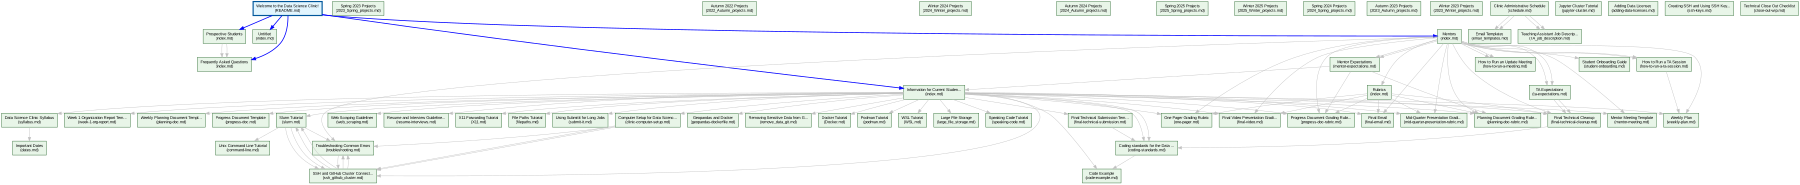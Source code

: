 // Jekyll Site Map
digraph {
	dpi=300 rankdir=TB size="12,16"
	node [fontname=Arial fontsize=10 shape=box style=filled]
	"README.md" [label="Welcome to the Data Science Clinic!
(README.md)" color="#01579b" fillcolor="#e1f5fe" penwidth=3]
	"coding-standards/code-example.md" [label="Code Example
(code-example.md)" color="#1b5e20" fillcolor="#e8f5e8" penwidth=1]
	"coding-standards/coding-standards.md" [label="Coding standards for the Data ...
(coding-standards.md)" color="#1b5e20" fillcolor="#e8f5e8" penwidth=1]
	"faq/index.md" [label="Frequently Asked Questions
(index.md)" color="#1b5e20" fillcolor="#e8f5e8" penwidth=1]
	"projects/index.md" [label="Untitled
(index.md)" color="#1b5e20" fillcolor="#e8f5e8" penwidth=1]
	"projects/past/2023_Spring_projects.md" [label="Spring 2023 Projects
(2023_Spring_projects.md)" color="#1b5e20" fillcolor="#e8f5e8" penwidth=1]
	"projects/past/2022_Autumn_projects.md" [label="Autumn 2022 Projects
(2022_Autumn_projects.md)" color="#1b5e20" fillcolor="#e8f5e8" penwidth=1]
	"projects/past/2024_Winter_projects.md" [label="Winter 2024 Projects
(2024_Winter_projects.md)" color="#1b5e20" fillcolor="#e8f5e8" penwidth=1]
	"projects/past/2024_Autumn_projects.md" [label="Autumn 2024 Projects
(2024_Autumn_projects.md)" color="#1b5e20" fillcolor="#e8f5e8" penwidth=1]
	"projects/past/2025_Spring_projects.md" [label="Spring 2025 Projects
(2025_Spring_projects.md)" color="#1b5e20" fillcolor="#e8f5e8" penwidth=1]
	"projects/past/2025_Winter_projects.md" [label="Winter 2025 Projects
(2025_Winter_projects.md)" color="#1b5e20" fillcolor="#e8f5e8" penwidth=1]
	"projects/past/2024_Spring_projects.md" [label="Spring 2024 Projects
(2024_Spring_projects.md)" color="#1b5e20" fillcolor="#e8f5e8" penwidth=1]
	"projects/past/2023_Autumn_projects.md" [label="Autumn 2023 Projects
(2023_Autumn_projects.md)" color="#1b5e20" fillcolor="#e8f5e8" penwidth=1]
	"projects/past/2023_Winter_projects.md" [label="Winter 2023 Projects
(2023_Winter_projects.md)" color="#1b5e20" fillcolor="#e8f5e8" penwidth=1]
	"admin/schedule.md" [label="Clinic Administrative Schedule
(schedule.md)" color="#1b5e20" fillcolor="#e8f5e8" penwidth=1]
	"admin/email_templates.md" [label="Email Templates
(email_templates.md)" color="#1b5e20" fillcolor="#e8f5e8" penwidth=1]
	"admin/TA_job_description.md" [label="Teaching Assistant Job Descrip...
(TA_job_description.md)" color="#1b5e20" fillcolor="#e8f5e8" penwidth=1]
	"prospective-students/index.md" [label="Prospective Students
(index.md)" color="#1b5e20" fillcolor="#e8f5e8" penwidth=1]
	"syllabus/weekly-plan.md" [label="Weekly Plan
(weekly-plan.md)" color="#1b5e20" fillcolor="#e8f5e8" penwidth=1]
	"syllabus/dates.md" [label="Important Dates
(dates.md)" color="#1b5e20" fillcolor="#e8f5e8" penwidth=1]
	"syllabus/syllabus.md" [label="Data Science Clinic Syllabus
(syllabus.md)" color="#1b5e20" fillcolor="#e8f5e8" penwidth=1]
	"students/index.md" [label="Information for Current Studen...
(index.md)" color="#1b5e20" fillcolor="#e8f5e8" penwidth=1]
	"rubrics/planning-doc-rubric.md" [label="Planning Document Grading Rubr...
(planning-doc-rubric.md)" color="#1b5e20" fillcolor="#e8f5e8" penwidth=1]
	"rubrics/one-pager.md" [label="One Pager Grading Rubric
(one-pager.md)" color="#1b5e20" fillcolor="#e8f5e8" penwidth=1]
	"rubrics/final-video.md" [label="Final Video Presentation Gradi...
(final-video.md)" color="#1b5e20" fillcolor="#e8f5e8" penwidth=1]
	"rubrics/index.md" [label="Rubrics
(index.md)" color="#1b5e20" fillcolor="#e8f5e8" penwidth=1]
	"rubrics/progress-doc-rubric.md" [label="Progress Document Grading Rubr...
(progress-doc-rubric.md)" color="#1b5e20" fillcolor="#e8f5e8" penwidth=1]
	"rubrics/final-email.md" [label="Final Email
(final-email.md)" color="#1b5e20" fillcolor="#e8f5e8" penwidth=1]
	"rubrics/final-technical-cleanup.md" [label="Final Technical Cleanup
(final-technical-cleanup.md)" color="#1b5e20" fillcolor="#e8f5e8" penwidth=1]
	"rubrics/mid-quarter-presentation-rubric.md" [label="Mid-Quarter Presentation Gradi...
(mid-quarter-presentation-rubric.md)" color="#1b5e20" fillcolor="#e8f5e8" penwidth=1]
	"mentor-ta/mentor-expectations.md" [label="Mentor Expectations
(mentor-expectations.md)" color="#1b5e20" fillcolor="#e8f5e8" penwidth=1]
	"mentor-ta/how-to-run-a-ta-session.md" [label="How to Run a TA Session
(how-to-run-a-ta-session.md)" color="#1b5e20" fillcolor="#e8f5e8" penwidth=1]
	"mentor-ta/index.md" [label="Mentors
(index.md)" color="#1b5e20" fillcolor="#e8f5e8" penwidth=1]
	// mentor-ta/mentor-ta-info.md removed; content merged into mentor-ta/index.md
	"mentor-ta/ta-expectations.md" [label="TA Expectations
(ta-expectations.md)" color="#1b5e20" fillcolor="#e8f5e8" penwidth=1]
	"mentor-ta/how-to-run-a-meeting.md" [label="How to Run an Update Meeting
(how-to-run-a-meeting.md)" color="#1b5e20" fillcolor="#e8f5e8" penwidth=1]
	"templates/week-1-org-report.md" [label="Week 1 Organization Report Tem...
(week-1-org-report.md)" color="#1b5e20" fillcolor="#e8f5e8" penwidth=1]
	"templates/mentor-meeting.md" [label="Mentor Meeting Template
(mentor-meeting.md)" color="#1b5e20" fillcolor="#e8f5e8" penwidth=1]
	"templates/planning-doc.md" [label="Weekly Planning Document Templ...
(planning-doc.md)" color="#1b5e20" fillcolor="#e8f5e8" penwidth=1]
	"templates/progress-doc.md" [label="Progress Document Template
(progress-doc.md)" color="#1b5e20" fillcolor="#e8f5e8" penwidth=1]
	"templates/final-technical-submission.md" [label="Final Technical Submission Tem...
(final-technical-submission.md)" color="#1b5e20" fillcolor="#e8f5e8" penwidth=1]
	"tutorials/web_scraping.md" [label="Web Scraping Guidelines
(web_scraping.md)" color="#1b5e20" fillcolor="#e8f5e8" penwidth=1]
	"tutorials/jupyter-cluster.md" [label="Jupyter Cluster Tutorial
(jupyter-cluster.md)" color="#1b5e20" fillcolor="#e8f5e8" penwidth=1]
	"tutorials/resume-interviews.md" [label="Resume and Interview Guideline...
(resume-interviews.md)" color="#1b5e20" fillcolor="#e8f5e8" penwidth=1]
	"tutorials/troubleshooting.md" [label="Troubleshooting Common Errors
(troubleshooting.md)" color="#1b5e20" fillcolor="#e8f5e8" penwidth=1]
	"tutorials/X11.md" [label="X11 Forwarding Tutorial
(X11.md)" color="#1b5e20" fillcolor="#e8f5e8" penwidth=1]
	"tutorials/filepaths.md" [label="File Paths Tutorial
(filepaths.md)" color="#1b5e20" fillcolor="#e8f5e8" penwidth=1]
	"tutorials/submit-it.md" [label="Using Submitit for Long Jobs
(submit-it.md)" color="#1b5e20" fillcolor="#e8f5e8" penwidth=1]
	"tutorials/slurm.md" [label="Slurm Tutorial
(slurm.md)" color="#1b5e20" fillcolor="#e8f5e8" penwidth=1]
	"tutorials/command-line.md" [label="Unix Command Line Tutorial
(command-line.md)" color="#1b5e20" fillcolor="#e8f5e8" penwidth=1]
	"tutorials/clinic-computer-setup.md" [label="Computer Setup for Data Scienc...
(clinic-computer-setup.md)" color="#1b5e20" fillcolor="#e8f5e8" penwidth=1]
	"tutorials/geopandas-dockerfile.md" [label="Geopandas and Docker
(geopandas-dockerfile.md)" color="#1b5e20" fillcolor="#e8f5e8" penwidth=1]
	"tutorials/remove_data_git.md" [label="Removing Sensitive Data from G...
(remove_data_git.md)" color="#1b5e20" fillcolor="#e8f5e8" penwidth=1]
	"tutorials/ssh_github_cluster.md" [label="SSH and GitHub Cluster Connect...
(ssh_github_cluster.md)" color="#1b5e20" fillcolor="#e8f5e8" penwidth=1]
	"tutorials/student-onboarding.md" [label="Student Onboarding Guide
(student-onboarding.md)" color="#1b5e20" fillcolor="#e8f5e8" penwidth=1]
	"tutorials/Docker.md" [label="Docker Tutorial
(Docker.md)" color="#1b5e20" fillcolor="#e8f5e8" penwidth=1]
	"tutorials/adding-data-licenses.md" [label="Adding Data Licenses
(adding-data-licenses.md)" color="#1b5e20" fillcolor="#e8f5e8" penwidth=1]
	"tutorials/podman.md" [label="Podman Tutorial
(podman.md)" color="#1b5e20" fillcolor="#e8f5e8" penwidth=1]
	"tutorials/WSL.md" [label="WSL Tutorial
(WSL.md)" color="#1b5e20" fillcolor="#e8f5e8" penwidth=1]
	"tutorials/ssh-keys.md" [label="Creating SSH and Using SSH Key...
(ssh-keys.md)" color="#1b5e20" fillcolor="#e8f5e8" penwidth=1]
	"tutorials/large_file_storage.md" [label="Large File Storage
(large_file_storage.md)" color="#1b5e20" fillcolor="#e8f5e8" penwidth=1]
	"tutorials/speaking-code.md" [label="Speaking Code Tutorial
(speaking-code.md)" color="#1b5e20" fillcolor="#e8f5e8" penwidth=1]
	"tutorials/close-out-wip.md" [label="Technical Close Out Checklist
(close-out-wip.md)" color="#1b5e20" fillcolor="#e8f5e8" penwidth=1]
	"README.md" -> "prospective-students/index.md" [color=blue penwidth=2]
	"README.md" -> "students/index.md" [color=blue penwidth=2]
	"README.md" -> "mentor-ta/index.md" [color=blue penwidth=2]
	"README.md" -> "projects/index.md" [color=blue penwidth=2]
	"README.md" -> "faq/index.md" [color=blue penwidth=2]
	"coding-standards/coding-standards.md" -> "coding-standards/code-example.md" [color=gray penwidth=1]
	"admin/schedule.md" -> "admin/email_templates.md" [color=gray penwidth=1]
	"admin/schedule.md" -> "admin/TA_job_description.md" [color=gray penwidth=1]
	"admin/schedule.md" -> "admin/TA_job_description.md" [color=gray penwidth=1]
	"admin/schedule.md" -> "admin/email_templates.md" [color=gray penwidth=1]
	"prospective-students/index.md" -> "faq/index.md" [color=gray penwidth=1]
	"prospective-students/index.md" -> "faq/index.md" [color=gray penwidth=1]
	"syllabus/syllabus.md" -> "syllabus/dates.md" [color=gray penwidth=1]
	"students/index.md" -> "syllabus/syllabus.md" [color=gray penwidth=1]
	"students/index.md" -> "syllabus/weekly-plan.md" [color=gray penwidth=1]
	"students/index.md" -> "templates/planning-doc.md" [color=gray penwidth=1]
	"students/index.md" -> "rubrics/planning-doc-rubric.md" [color=gray penwidth=1]
	"students/index.md" -> "templates/progress-doc.md" [color=gray penwidth=1]
	"students/index.md" -> "rubrics/progress-doc-rubric.md" [color=gray penwidth=1]
	"students/index.md" -> "templates/week-1-org-report.md" [color=gray penwidth=1]
	"students/index.md" -> "templates/mentor-meeting.md" [color=gray penwidth=1]
	"students/index.md" -> "rubrics/mid-quarter-presentation-rubric.md" [color=gray penwidth=1]
	"students/index.md" -> "coding-standards/coding-standards.md" [color=gray penwidth=1]
	"students/index.md" -> "templates/final-technical-submission.md" [color=gray penwidth=1]
	"students/index.md" -> "rubrics/final-technical-cleanup.md" [color=gray penwidth=1]
	"students/index.md" -> "rubrics/one-pager.md" [color=gray penwidth=1]
	"students/index.md" -> "rubrics/final-video.md" [color=gray penwidth=1]
	"students/index.md" -> "rubrics/final-email.md" [color=gray penwidth=1]
	"students/index.md" -> "coding-standards/coding-standards.md" [color=gray penwidth=1]
	"students/index.md" -> "tutorials/clinic-computer-setup.md" [color=gray penwidth=1]
	"students/index.md" -> "tutorials/ssh_github_cluster.md" [color=gray penwidth=1]
	"students/index.md" -> "tutorials/slurm.md" [color=gray penwidth=1]
	"students/index.md" -> "tutorials/submit-it.md" [color=gray penwidth=1]
	"students/index.md" -> "coding-standards/code-example.md" [color=gray penwidth=1]
	"students/index.md" -> "tutorials/Docker.md" [color=gray penwidth=1]
	"students/index.md" -> "tutorials/filepaths.md" [color=gray penwidth=1]
	"students/index.md" -> "tutorials/geopandas-dockerfile.md" [color=gray penwidth=1]
	"students/index.md" -> "tutorials/podman.md" [color=gray penwidth=1]
	"students/index.md" -> "tutorials/speaking-code.md" [color=gray penwidth=1]
	"students/index.md" -> "tutorials/WSL.md" [color=gray penwidth=1]
	"students/index.md" -> "tutorials/web_scraping.md" [color=gray penwidth=1]
	"students/index.md" -> "tutorials/X11.md" [color=gray penwidth=1]
	"students/index.md" -> "tutorials/resume-interviews.md" [color=gray penwidth=1]
	"students/index.md" -> "tutorials/remove_data_git.md" [color=gray penwidth=1]
	"students/index.md" -> "tutorials/large_file_storage.md" [color=gray penwidth=1]
	"rubrics/index.md" -> "rubrics/planning-doc-rubric.md" [color=gray penwidth=1]
	"rubrics/index.md" -> "rubrics/progress-doc-rubric.md" [color=gray penwidth=1]
	"rubrics/index.md" -> "rubrics/mid-quarter-presentation-rubric.md" [color=gray penwidth=1]
	"rubrics/index.md" -> "rubrics/one-pager.md" [color=gray penwidth=1]
	"rubrics/index.md" -> "rubrics/final-video.md" [color=gray penwidth=1]
	"rubrics/index.md" -> "rubrics/final-email.md" [color=gray penwidth=1]
	"rubrics/index.md" -> "rubrics/final-technical-cleanup.md" [color=gray penwidth=1]
	"rubrics/final-technical-cleanup.md" -> "coding-standards/coding-standards.md" [color=gray penwidth=1]
	"mentor-ta/mentor-expectations.md" -> "rubrics/planning-doc-rubric.md" [color=gray penwidth=1]
	"mentor-ta/mentor-expectations.md" -> "rubrics/progress-doc-rubric.md" [color=gray penwidth=1]
	"mentor-ta/mentor-expectations.md" -> "students/index.md" [color=gray penwidth=1]
	"mentor-ta/how-to-run-a-ta-session.md" -> "syllabus/weekly-plan.md" [color=gray penwidth=1]
	// index.md no longer links to mentor-ta-info.md
	"mentor-ta/index.md" -> "mentor-ta/how-to-run-a-meeting.md" [color=gray penwidth=1]
	"mentor-ta/index.md" -> "mentor-ta/how-to-run-a-ta-session.md" [color=gray penwidth=1]
	"mentor-ta/index.md" -> "mentor-ta/mentor-expectations.md" [color=gray penwidth=1]
	"mentor-ta/index.md" -> "mentor-ta/ta-expectations.md" [color=gray penwidth=1]
	"mentor-ta/index.md" -> "rubrics/index.md" [color=gray penwidth=1]
	"mentor-ta/index.md" -> "templates/mentor-meeting.md" [color=gray penwidth=1]
	"mentor-ta/index.md" -> "tutorials/student-onboarding.md" [color=gray penwidth=1]
	"mentor-ta/index.md" -> "tutorials/troubleshooting.md" [color=gray penwidth=1]
	"mentor-ta/index.md" -> "mentor-ta/mentor-expectations.md" [color=gray penwidth=1]
	"mentor-ta/index.md" -> "mentor-ta/ta-expectations.md" [color=gray penwidth=1]
	"mentor-ta/index.md" -> "syllabus/weekly-plan.md" [color=gray penwidth=1]
	"mentor-ta/index.md" -> "mentor-ta/how-to-run-a-meeting.md" [color=gray penwidth=1]
	"mentor-ta/index.md" -> "mentor-ta/how-to-run-a-ta-session.md" [color=gray penwidth=1]
	"mentor-ta/index.md" -> "rubrics/progress-doc-rubric.md" [color=gray penwidth=1]
	"mentor-ta/index.md" -> "rubrics/planning-doc-rubric.md" [color=gray penwidth=1]
	"mentor-ta/index.md" -> "rubrics/final-email.md" [color=gray penwidth=1]
	"mentor-ta/index.md" -> "rubrics/mid-quarter-presentation-rubric.md" [color=gray penwidth=1]
	"mentor-ta/index.md" -> "rubrics/final-video.md" [color=gray penwidth=1]
	"mentor-ta/index.md" -> "rubrics/one-pager.md" [color=gray penwidth=1]
	"mentor-ta/index.md" -> "rubrics/final-technical-cleanup.md" [color=gray penwidth=1]
	"mentor-ta/ta-expectations.md" -> "rubrics/final-technical-cleanup.md" [color=gray penwidth=1]
	"mentor-ta/ta-expectations.md" -> "rubrics/final-technical-cleanup.md" [color=gray penwidth=1]
	"templates/final-technical-submission.md" -> "coding-standards/coding-standards.md" [color=gray penwidth=1]
	"tutorials/troubleshooting.md" -> "tutorials/ssh_github_cluster.md" [color=gray penwidth=1]
	"tutorials/slurm.md" -> "tutorials/command-line.md" [color=gray penwidth=1]
	"tutorials/slurm.md" -> "tutorials/ssh_github_cluster.md" [color=gray penwidth=1]
	"tutorials/slurm.md" -> "tutorials/ssh_github_cluster.md" [color=gray penwidth=1]
	"tutorials/slurm.md" -> "tutorials/troubleshooting.md" [color=gray penwidth=1]
	"tutorials/clinic-computer-setup.md" -> "tutorials/troubleshooting.md" [color=gray penwidth=1]
	"tutorials/clinic-computer-setup.md" -> "tutorials/ssh_github_cluster.md" [color=gray penwidth=1]
	"tutorials/clinic-computer-setup.md" -> "tutorials/ssh_github_cluster.md" [color=gray penwidth=1]
	"tutorials/ssh_github_cluster.md" -> "tutorials/troubleshooting.md" [color=gray penwidth=1]
	"tutorials/ssh_github_cluster.md" -> "tutorials/slurm.md" [color=gray penwidth=1]
	"tutorials/ssh_github_cluster.md" -> "tutorials/troubleshooting.md" [color=gray penwidth=1]
	"tutorials/ssh_github_cluster.md" -> "tutorials/slurm.md" [color=gray penwidth=1]
	subgraph "cluster_coding-standards" {
		fillcolor=lightgray fontname="Arial Bold" fontsize=12 label="Coding-Standards" style="rounded,filled"
	}
	subgraph cluster_faq {
		fillcolor=lightgray fontname="Arial Bold" fontsize=12 label=Faq style="rounded,filled"
	}
	subgraph cluster_projects {
		fillcolor=lightgray fontname="Arial Bold" fontsize=12 label=Projects style="rounded,filled"
	}
	subgraph cluster_admin {
		fillcolor=lightgray fontname="Arial Bold" fontsize=12 label=Admin style="rounded,filled"
	}
	subgraph "cluster_prospective-students" {
		fillcolor=lightgray fontname="Arial Bold" fontsize=12 label="Prospective-Students" style="rounded,filled"
	}
	subgraph cluster_syllabus {
		fillcolor=lightgray fontname="Arial Bold" fontsize=12 label=Syllabus style="rounded,filled"
	}
	subgraph cluster_students {
		fillcolor=lightgray fontname="Arial Bold" fontsize=12 label=Students style="rounded,filled"
	}
	subgraph cluster_rubrics {
		fillcolor=lightgray fontname="Arial Bold" fontsize=12 label=Rubrics style="rounded,filled"
	}
	subgraph "cluster_mentor-ta" {
		fillcolor=lightgray fontname="Arial Bold" fontsize=12 label="Mentor-Ta" style="rounded,filled"
	}
	subgraph cluster_templates {
		fillcolor=lightgray fontname="Arial Bold" fontsize=12 label=Templates style="rounded,filled"
	}
	subgraph cluster_tutorials {
		fillcolor=lightgray fontname="Arial Bold" fontsize=12 label=Tutorials style="rounded,filled"
	}
}
